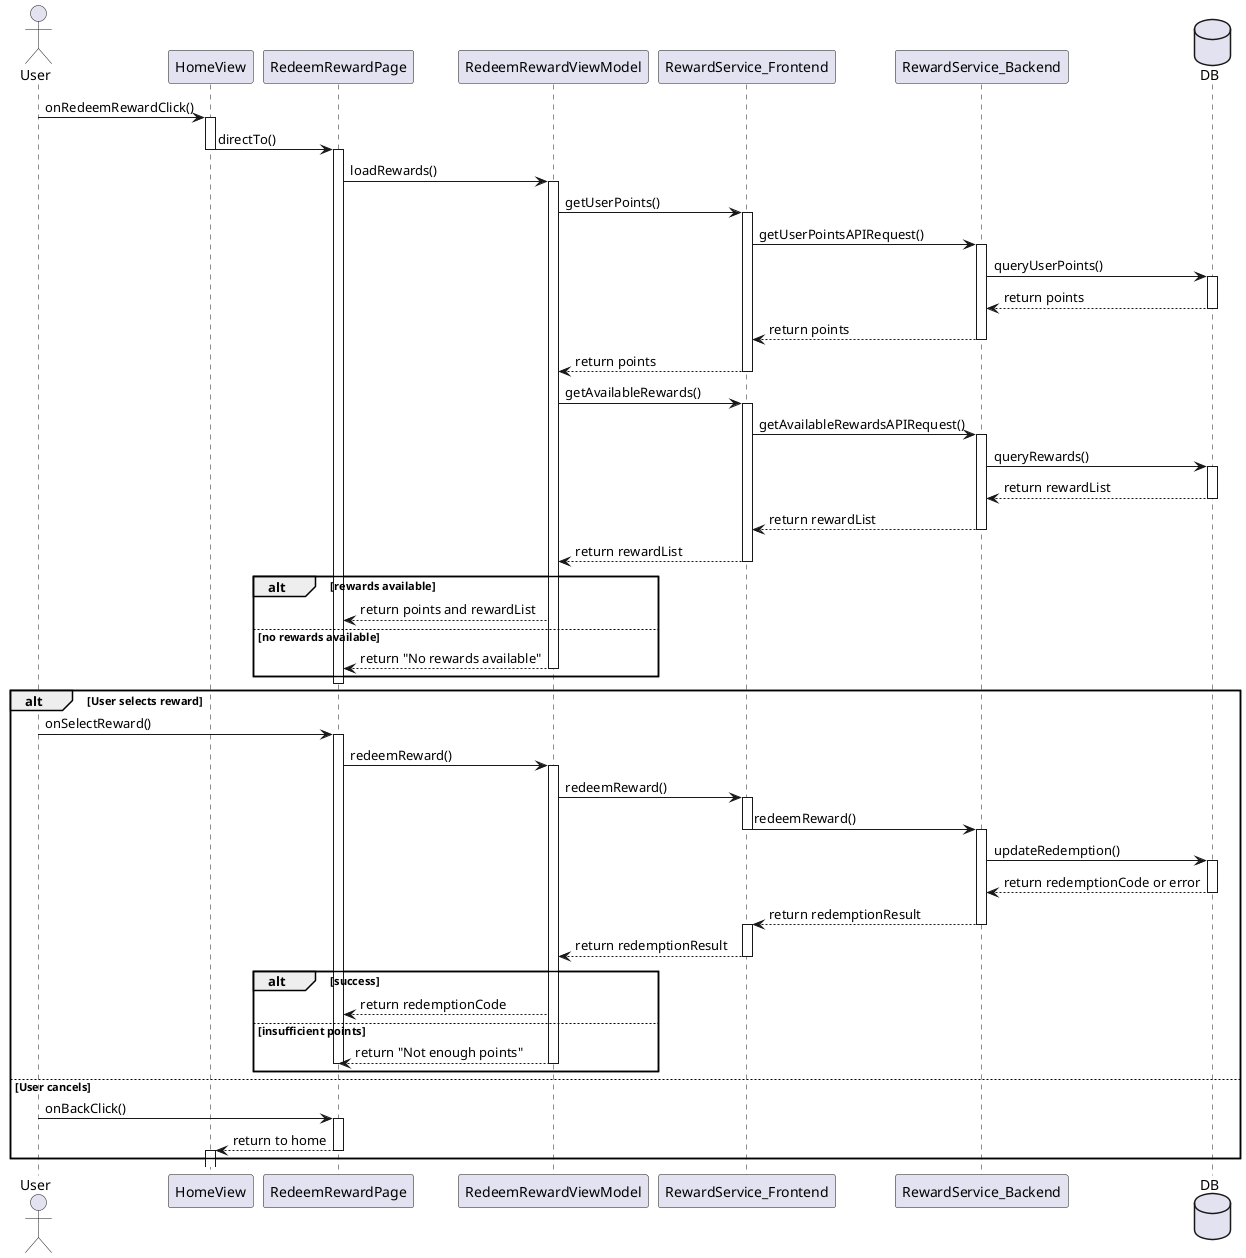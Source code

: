 @startuml
actor User

participant HomeView
participant RedeemRewardPage
participant RedeemRewardViewModel
participant RewardService_Frontend
participant RewardService_Backend
database DB


User -> HomeView : onRedeemRewardClick()
activate HomeView
HomeView -> RedeemRewardPage : directTo()
deactivate HomeView
activate RedeemRewardPage



RedeemRewardPage -> RedeemRewardViewModel : loadRewards()
activate RedeemRewardViewModel

RedeemRewardViewModel -> RewardService_Frontend : getUserPoints()

activate RewardService_Frontend
RewardService_Frontend -> RewardService_Backend : getUserPointsAPIRequest()

activate RewardService_Backend
RewardService_Backend -> DB : queryUserPoints()
activate DB
DB --> RewardService_Backend : return points
deactivate DB
RewardService_Backend --> RewardService_Frontend : return points
deactivate RewardService_Backend

RewardService_Frontend --> RedeemRewardViewModel : return points
deactivate RewardService_Frontend


RedeemRewardViewModel -> RewardService_Frontend : getAvailableRewards()

activate RewardService_Frontend
RewardService_Frontend -> RewardService_Backend : getAvailableRewardsAPIRequest()

activate RewardService_Backend
RewardService_Backend -> DB : queryRewards()
activate DB
DB --> RewardService_Backend : return rewardList
deactivate DB
RewardService_Backend --> RewardService_Frontend : return rewardList
deactivate RewardService_Backend

RewardService_Frontend --> RedeemRewardViewModel : return rewardList
deactivate RewardService_Frontend



alt rewards available
    RedeemRewardViewModel --> RedeemRewardPage : return points and rewardList
   
else no rewards available
    RedeemRewardViewModel --> RedeemRewardPage : return "No rewards available"
     deactivate RedeemRewardViewModel
  

    
end
deactivate RedeemRewardPage


alt User selects reward
    User -> RedeemRewardPage : onSelectReward()
    activate RedeemRewardPage
    RedeemRewardPage -> RedeemRewardViewModel : redeemReward()
    

    activate RedeemRewardViewModel
    RedeemRewardViewModel -> RewardService_Frontend : redeemReward()
    

    activate RewardService_Frontend
    RewardService_Frontend -> RewardService_Backend : redeemReward()
    deactivate RewardService_Frontend

    activate RewardService_Backend
    RewardService_Backend -> DB : updateRedemption()
    activate DB
    DB --> RewardService_Backend : return redemptionCode or error
    deactivate DB
    RewardService_Backend --> RewardService_Frontend : return redemptionResult
    deactivate RewardService_Backend

    activate RewardService_Frontend
    RewardService_Frontend --> RedeemRewardViewModel : return redemptionResult
    deactivate RewardService_Frontend

    

    
    alt success
        RedeemRewardViewModel --> RedeemRewardPage : return redemptionCode
    
    else insufficient points
        RedeemRewardViewModel --> RedeemRewardPage : return "Not enough points"
            deactivate RedeemRewardViewModel
            deactivate RedeemRewardPage
    end

else User cancels
    User -> RedeemRewardPage : onBackClick()
    activate RedeemRewardPage
    
    RedeemRewardPage --> HomeView : return to home
deactivate RedeemRewardPage   
activate HomeView
    
    deactivate HomeView


 
end
@enduml
